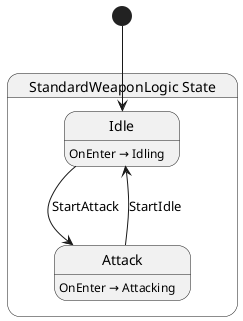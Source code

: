 @startuml StandardWeaponLogic
state "StandardWeaponLogic State" as EternalJourney_Weapon_Abstract_State_StandardWeaponLogic_State {
  state "Idle" as EternalJourney_Weapon_Abstract_State_StandardWeaponLogic_State_Idle
  state "Attack" as EternalJourney_Weapon_Abstract_State_StandardWeaponLogic_State_Attack
}

EternalJourney_Weapon_Abstract_State_StandardWeaponLogic_State_Attack --> EternalJourney_Weapon_Abstract_State_StandardWeaponLogic_State_Idle : StartIdle
EternalJourney_Weapon_Abstract_State_StandardWeaponLogic_State_Idle --> EternalJourney_Weapon_Abstract_State_StandardWeaponLogic_State_Attack : StartAttack

EternalJourney_Weapon_Abstract_State_StandardWeaponLogic_State_Attack : OnEnter → Attacking
EternalJourney_Weapon_Abstract_State_StandardWeaponLogic_State_Idle : OnEnter → Idling

[*] --> EternalJourney_Weapon_Abstract_State_StandardWeaponLogic_State_Idle
@enduml